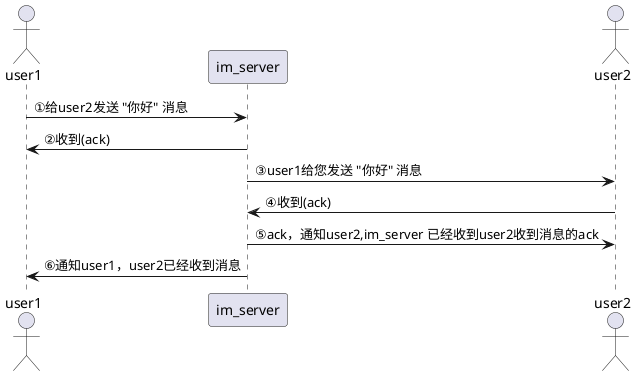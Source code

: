 @startuml
actor user1
user1 -> im_server : ①给user2发送 "你好" 消息
im_server -> user1 : ②收到(ack)
actor user2
im_server -> user2: ③user1给您发送 "你好" 消息
user2 -> im_server:④收到(ack)
im_server -> user2:⑤ack，通知user2,im_server 已经收到user2收到消息的ack
im_server -> user1:⑥通知user1，user2已经收到消息

@enduml
